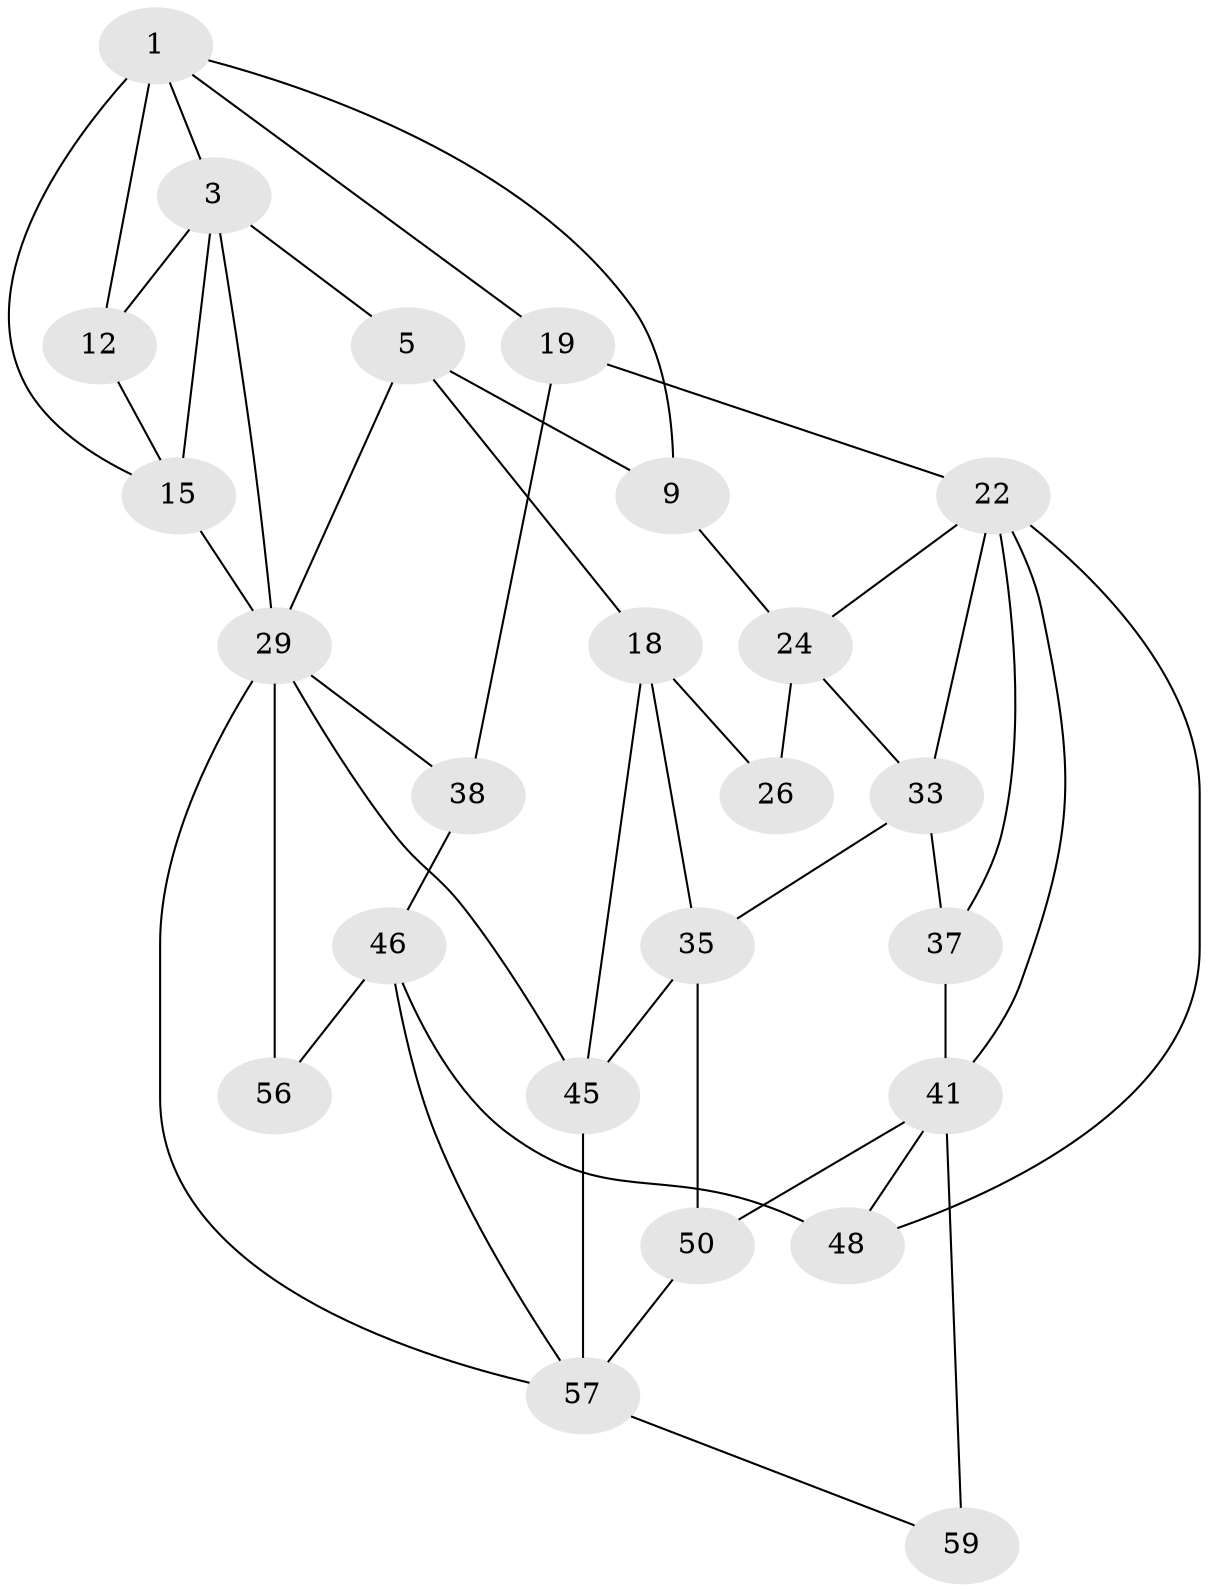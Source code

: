 // original degree distribution, {3: 0.04838709677419355, 4: 0.20967741935483872, 6: 0.20967741935483872, 5: 0.532258064516129}
// Generated by graph-tools (version 1.1) at 2025/21/03/04/25 18:21:40]
// undirected, 24 vertices, 46 edges
graph export_dot {
graph [start="1"]
  node [color=gray90,style=filled];
  1 [pos="+0.7266190078541003+0",super="+2+7"];
  3 [pos="+1+0.18087416485643848",super="+13+4"];
  5 [pos="+1+0",super="+6"];
  9 [pos="+0.3459207287981194+0.1320591813803019",super="+10"];
  12 [pos="+0.7314984508504717+0.21750817057563857",super="+14"];
  15 [pos="+0.8408406561780997+0.31742923964243086",super="+28+16"];
  18 [pos="+0+0",super="+27"];
  19 [pos="+0.36667305592771404+0.24630702249151853",super="+21+20"];
  22 [pos="+0.35832256153060854+0.4839033380311434",super="+23+40"];
  24 [pos="+0.24573483762113904+0.40208052812602435",super="+25+32"];
  26 [pos="+0.11327564549460387+0.39579524624657086"];
  29 [pos="+1+0.5827704271361249",super="+55+30"];
  33 [pos="+0.1138779030041737+0.4400442258749367",super="+34"];
  35 [pos="+0+0.4401990845804369",super="+44"];
  37 [pos="+0.12444602927235655+0.5830949281735484"];
  38 [pos="+0.8266239237912885+0.5997228030575408",super="+39"];
  41 [pos="+0.16109088124599455+0.6104276028707204",super="+51+42"];
  45 [pos="+0+1"];
  46 [pos="+0.5527976876084222+0.6709947773957249",super="+49+47"];
  48 [pos="+0.31221604570223205+0.6598969394441867"];
  50 [pos="+0+0.7455629352411725",super="+54"];
  56 [pos="+0.787999891994644+0.8038114405947153"];
  57 [pos="+0.44286016530526096+1",super="+58"];
  59 [pos="+0.2592845939872195+0.8727362706549792"];
  1 -- 3;
  1 -- 12 [weight=2];
  1 -- 19;
  1 -- 9;
  1 -- 15;
  3 -- 12;
  3 -- 15;
  3 -- 5;
  3 -- 29;
  5 -- 18 [weight=2];
  5 -- 9;
  5 -- 29;
  9 -- 24;
  12 -- 15;
  15 -- 29 [weight=2];
  18 -- 45;
  18 -- 35;
  18 -- 26;
  19 -- 22;
  19 -- 38 [weight=2];
  22 -- 24;
  22 -- 33;
  22 -- 37;
  22 -- 48;
  22 -- 41;
  24 -- 26 [weight=2];
  24 -- 33;
  29 -- 56 [weight=2];
  29 -- 57;
  29 -- 45;
  29 -- 38;
  33 -- 35;
  33 -- 37;
  35 -- 50;
  35 -- 45;
  37 -- 41;
  38 -- 46 [weight=2];
  41 -- 48;
  41 -- 50 [weight=2];
  41 -- 59 [weight=2];
  45 -- 57;
  46 -- 56;
  46 -- 48;
  46 -- 57;
  50 -- 57;
  57 -- 59;
}
